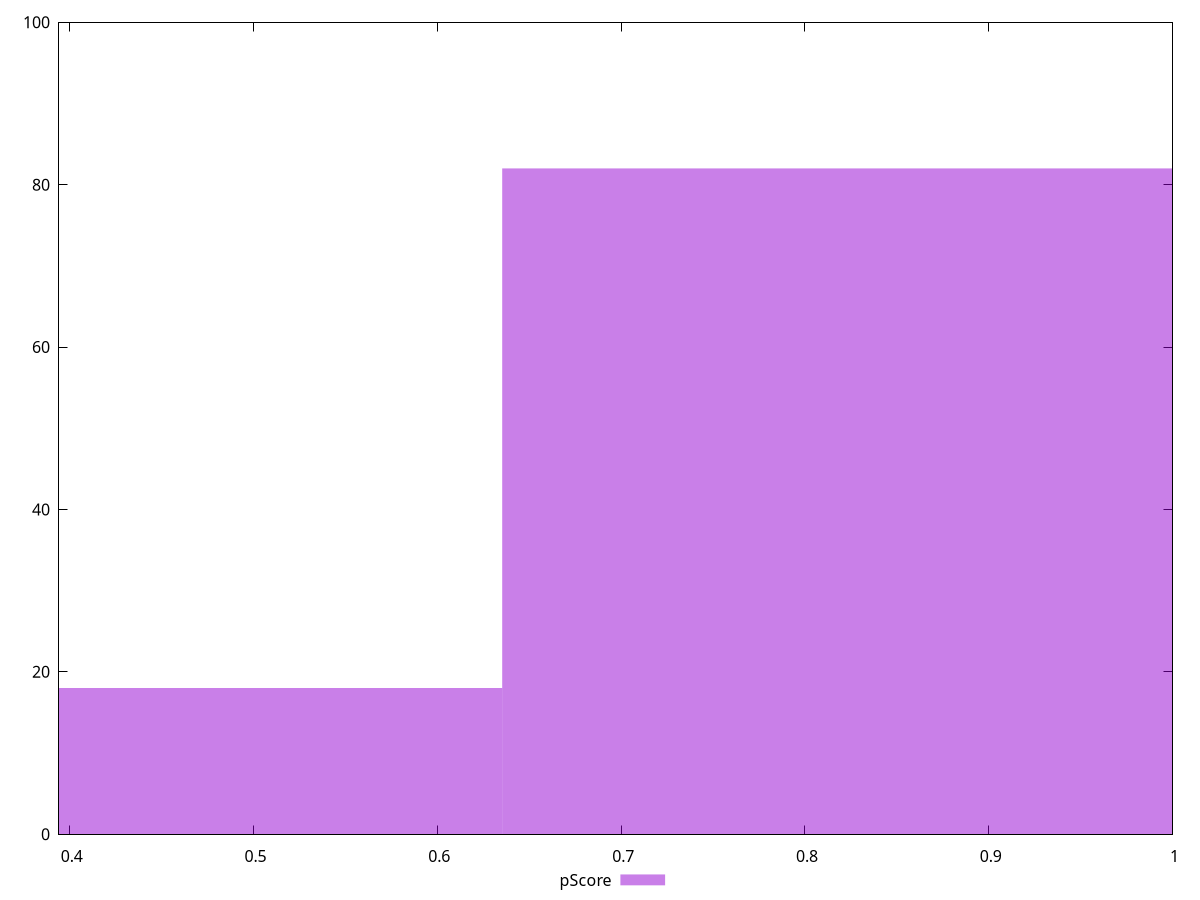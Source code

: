 reset

$pScore <<EOF
0.8470291955743198 82
0.4235145977871599 18
EOF

set key outside below
set boxwidth 0.4235145977871599
set xrange [0.3941176470588235:1]
set yrange [0:100]
set trange [0:100]
set style fill transparent solid 0.5 noborder
set terminal svg size 640, 490 enhanced background rgb 'white'
set output "report_00013_2021-02-09T12-04-24.940Z/uses-http2/samples/pages/pScore/histogram.svg"

plot $pScore title "pScore" with boxes

reset
